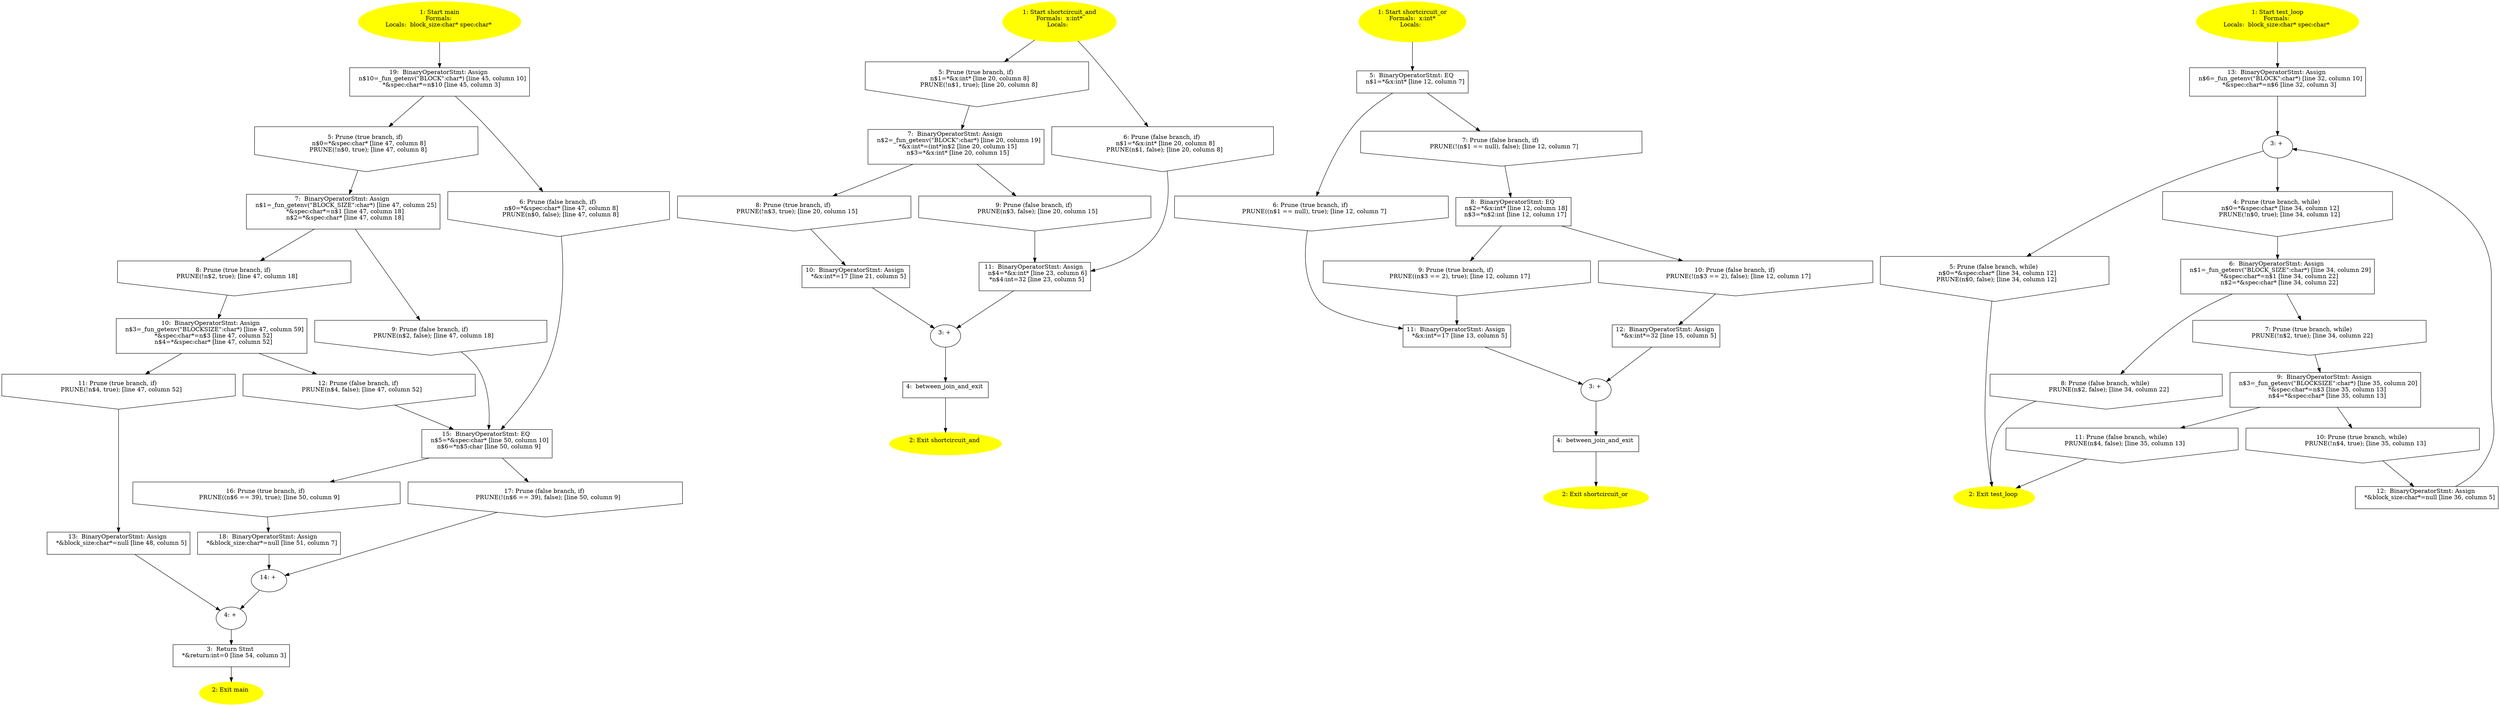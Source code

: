 /* @generated */
digraph cfg {
"main.fad58de7366495db_1" [label="1: Start main\nFormals: \nLocals:  block_size:char* spec:char* \n  " color=yellow style=filled]
	

	 "main.fad58de7366495db_1" -> "main.fad58de7366495db_19" ;
"main.fad58de7366495db_2" [label="2: Exit main \n  " color=yellow style=filled]
	

"main.fad58de7366495db_3" [label="3:  Return Stmt \n   *&return:int=0 [line 54, column 3]\n " shape="box"]
	

	 "main.fad58de7366495db_3" -> "main.fad58de7366495db_2" ;
"main.fad58de7366495db_4" [label="4: + \n  " ]
	

	 "main.fad58de7366495db_4" -> "main.fad58de7366495db_3" ;
"main.fad58de7366495db_5" [label="5: Prune (true branch, if) \n   n$0=*&spec:char* [line 47, column 8]\n  PRUNE(!n$0, true); [line 47, column 8]\n " shape="invhouse"]
	

	 "main.fad58de7366495db_5" -> "main.fad58de7366495db_7" ;
"main.fad58de7366495db_6" [label="6: Prune (false branch, if) \n   n$0=*&spec:char* [line 47, column 8]\n  PRUNE(n$0, false); [line 47, column 8]\n " shape="invhouse"]
	

	 "main.fad58de7366495db_6" -> "main.fad58de7366495db_15" ;
"main.fad58de7366495db_7" [label="7:  BinaryOperatorStmt: Assign \n   n$1=_fun_getenv(\"BLOCK_SIZE\":char*) [line 47, column 25]\n  *&spec:char*=n$1 [line 47, column 18]\n  n$2=*&spec:char* [line 47, column 18]\n " shape="box"]
	

	 "main.fad58de7366495db_7" -> "main.fad58de7366495db_8" ;
	 "main.fad58de7366495db_7" -> "main.fad58de7366495db_9" ;
"main.fad58de7366495db_8" [label="8: Prune (true branch, if) \n   PRUNE(!n$2, true); [line 47, column 18]\n " shape="invhouse"]
	

	 "main.fad58de7366495db_8" -> "main.fad58de7366495db_10" ;
"main.fad58de7366495db_9" [label="9: Prune (false branch, if) \n   PRUNE(n$2, false); [line 47, column 18]\n " shape="invhouse"]
	

	 "main.fad58de7366495db_9" -> "main.fad58de7366495db_15" ;
"main.fad58de7366495db_10" [label="10:  BinaryOperatorStmt: Assign \n   n$3=_fun_getenv(\"BLOCKSIZE\":char*) [line 47, column 59]\n  *&spec:char*=n$3 [line 47, column 52]\n  n$4=*&spec:char* [line 47, column 52]\n " shape="box"]
	

	 "main.fad58de7366495db_10" -> "main.fad58de7366495db_11" ;
	 "main.fad58de7366495db_10" -> "main.fad58de7366495db_12" ;
"main.fad58de7366495db_11" [label="11: Prune (true branch, if) \n   PRUNE(!n$4, true); [line 47, column 52]\n " shape="invhouse"]
	

	 "main.fad58de7366495db_11" -> "main.fad58de7366495db_13" ;
"main.fad58de7366495db_12" [label="12: Prune (false branch, if) \n   PRUNE(n$4, false); [line 47, column 52]\n " shape="invhouse"]
	

	 "main.fad58de7366495db_12" -> "main.fad58de7366495db_15" ;
"main.fad58de7366495db_13" [label="13:  BinaryOperatorStmt: Assign \n   *&block_size:char*=null [line 48, column 5]\n " shape="box"]
	

	 "main.fad58de7366495db_13" -> "main.fad58de7366495db_4" ;
"main.fad58de7366495db_14" [label="14: + \n  " ]
	

	 "main.fad58de7366495db_14" -> "main.fad58de7366495db_4" ;
"main.fad58de7366495db_15" [label="15:  BinaryOperatorStmt: EQ \n   n$5=*&spec:char* [line 50, column 10]\n  n$6=*n$5:char [line 50, column 9]\n " shape="box"]
	

	 "main.fad58de7366495db_15" -> "main.fad58de7366495db_16" ;
	 "main.fad58de7366495db_15" -> "main.fad58de7366495db_17" ;
"main.fad58de7366495db_16" [label="16: Prune (true branch, if) \n   PRUNE((n$6 == 39), true); [line 50, column 9]\n " shape="invhouse"]
	

	 "main.fad58de7366495db_16" -> "main.fad58de7366495db_18" ;
"main.fad58de7366495db_17" [label="17: Prune (false branch, if) \n   PRUNE(!(n$6 == 39), false); [line 50, column 9]\n " shape="invhouse"]
	

	 "main.fad58de7366495db_17" -> "main.fad58de7366495db_14" ;
"main.fad58de7366495db_18" [label="18:  BinaryOperatorStmt: Assign \n   *&block_size:char*=null [line 51, column 7]\n " shape="box"]
	

	 "main.fad58de7366495db_18" -> "main.fad58de7366495db_14" ;
"main.fad58de7366495db_19" [label="19:  BinaryOperatorStmt: Assign \n   n$10=_fun_getenv(\"BLOCK\":char*) [line 45, column 10]\n  *&spec:char*=n$10 [line 45, column 3]\n " shape="box"]
	

	 "main.fad58de7366495db_19" -> "main.fad58de7366495db_5" ;
	 "main.fad58de7366495db_19" -> "main.fad58de7366495db_6" ;
"shortcircuit_and.10f9635d805ff3bd_1" [label="1: Start shortcircuit_and\nFormals:  x:int*\nLocals:  \n  " color=yellow style=filled]
	

	 "shortcircuit_and.10f9635d805ff3bd_1" -> "shortcircuit_and.10f9635d805ff3bd_5" ;
	 "shortcircuit_and.10f9635d805ff3bd_1" -> "shortcircuit_and.10f9635d805ff3bd_6" ;
"shortcircuit_and.10f9635d805ff3bd_2" [label="2: Exit shortcircuit_and \n  " color=yellow style=filled]
	

"shortcircuit_and.10f9635d805ff3bd_3" [label="3: + \n  " ]
	

	 "shortcircuit_and.10f9635d805ff3bd_3" -> "shortcircuit_and.10f9635d805ff3bd_4" ;
"shortcircuit_and.10f9635d805ff3bd_4" [label="4:  between_join_and_exit \n  " shape="box"]
	

	 "shortcircuit_and.10f9635d805ff3bd_4" -> "shortcircuit_and.10f9635d805ff3bd_2" ;
"shortcircuit_and.10f9635d805ff3bd_5" [label="5: Prune (true branch, if) \n   n$1=*&x:int* [line 20, column 8]\n  PRUNE(!n$1, true); [line 20, column 8]\n " shape="invhouse"]
	

	 "shortcircuit_and.10f9635d805ff3bd_5" -> "shortcircuit_and.10f9635d805ff3bd_7" ;
"shortcircuit_and.10f9635d805ff3bd_6" [label="6: Prune (false branch, if) \n   n$1=*&x:int* [line 20, column 8]\n  PRUNE(n$1, false); [line 20, column 8]\n " shape="invhouse"]
	

	 "shortcircuit_and.10f9635d805ff3bd_6" -> "shortcircuit_and.10f9635d805ff3bd_11" ;
"shortcircuit_and.10f9635d805ff3bd_7" [label="7:  BinaryOperatorStmt: Assign \n   n$2=_fun_getenv(\"BLOCK\":char*) [line 20, column 19]\n  *&x:int*=(int*)n$2 [line 20, column 15]\n  n$3=*&x:int* [line 20, column 15]\n " shape="box"]
	

	 "shortcircuit_and.10f9635d805ff3bd_7" -> "shortcircuit_and.10f9635d805ff3bd_8" ;
	 "shortcircuit_and.10f9635d805ff3bd_7" -> "shortcircuit_and.10f9635d805ff3bd_9" ;
"shortcircuit_and.10f9635d805ff3bd_8" [label="8: Prune (true branch, if) \n   PRUNE(!n$3, true); [line 20, column 15]\n " shape="invhouse"]
	

	 "shortcircuit_and.10f9635d805ff3bd_8" -> "shortcircuit_and.10f9635d805ff3bd_10" ;
"shortcircuit_and.10f9635d805ff3bd_9" [label="9: Prune (false branch, if) \n   PRUNE(n$3, false); [line 20, column 15]\n " shape="invhouse"]
	

	 "shortcircuit_and.10f9635d805ff3bd_9" -> "shortcircuit_and.10f9635d805ff3bd_11" ;
"shortcircuit_and.10f9635d805ff3bd_10" [label="10:  BinaryOperatorStmt: Assign \n   *&x:int*=17 [line 21, column 5]\n " shape="box"]
	

	 "shortcircuit_and.10f9635d805ff3bd_10" -> "shortcircuit_and.10f9635d805ff3bd_3" ;
"shortcircuit_and.10f9635d805ff3bd_11" [label="11:  BinaryOperatorStmt: Assign \n   n$4=*&x:int* [line 23, column 6]\n  *n$4:int=32 [line 23, column 5]\n " shape="box"]
	

	 "shortcircuit_and.10f9635d805ff3bd_11" -> "shortcircuit_and.10f9635d805ff3bd_3" ;
"shortcircuit_or.5845fe75b89f8af7_1" [label="1: Start shortcircuit_or\nFormals:  x:int*\nLocals:  \n  " color=yellow style=filled]
	

	 "shortcircuit_or.5845fe75b89f8af7_1" -> "shortcircuit_or.5845fe75b89f8af7_5" ;
"shortcircuit_or.5845fe75b89f8af7_2" [label="2: Exit shortcircuit_or \n  " color=yellow style=filled]
	

"shortcircuit_or.5845fe75b89f8af7_3" [label="3: + \n  " ]
	

	 "shortcircuit_or.5845fe75b89f8af7_3" -> "shortcircuit_or.5845fe75b89f8af7_4" ;
"shortcircuit_or.5845fe75b89f8af7_4" [label="4:  between_join_and_exit \n  " shape="box"]
	

	 "shortcircuit_or.5845fe75b89f8af7_4" -> "shortcircuit_or.5845fe75b89f8af7_2" ;
"shortcircuit_or.5845fe75b89f8af7_5" [label="5:  BinaryOperatorStmt: EQ \n   n$1=*&x:int* [line 12, column 7]\n " shape="box"]
	

	 "shortcircuit_or.5845fe75b89f8af7_5" -> "shortcircuit_or.5845fe75b89f8af7_6" ;
	 "shortcircuit_or.5845fe75b89f8af7_5" -> "shortcircuit_or.5845fe75b89f8af7_7" ;
"shortcircuit_or.5845fe75b89f8af7_6" [label="6: Prune (true branch, if) \n   PRUNE((n$1 == null), true); [line 12, column 7]\n " shape="invhouse"]
	

	 "shortcircuit_or.5845fe75b89f8af7_6" -> "shortcircuit_or.5845fe75b89f8af7_11" ;
"shortcircuit_or.5845fe75b89f8af7_7" [label="7: Prune (false branch, if) \n   PRUNE(!(n$1 == null), false); [line 12, column 7]\n " shape="invhouse"]
	

	 "shortcircuit_or.5845fe75b89f8af7_7" -> "shortcircuit_or.5845fe75b89f8af7_8" ;
"shortcircuit_or.5845fe75b89f8af7_8" [label="8:  BinaryOperatorStmt: EQ \n   n$2=*&x:int* [line 12, column 18]\n  n$3=*n$2:int [line 12, column 17]\n " shape="box"]
	

	 "shortcircuit_or.5845fe75b89f8af7_8" -> "shortcircuit_or.5845fe75b89f8af7_9" ;
	 "shortcircuit_or.5845fe75b89f8af7_8" -> "shortcircuit_or.5845fe75b89f8af7_10" ;
"shortcircuit_or.5845fe75b89f8af7_9" [label="9: Prune (true branch, if) \n   PRUNE((n$3 == 2), true); [line 12, column 17]\n " shape="invhouse"]
	

	 "shortcircuit_or.5845fe75b89f8af7_9" -> "shortcircuit_or.5845fe75b89f8af7_11" ;
"shortcircuit_or.5845fe75b89f8af7_10" [label="10: Prune (false branch, if) \n   PRUNE(!(n$3 == 2), false); [line 12, column 17]\n " shape="invhouse"]
	

	 "shortcircuit_or.5845fe75b89f8af7_10" -> "shortcircuit_or.5845fe75b89f8af7_12" ;
"shortcircuit_or.5845fe75b89f8af7_11" [label="11:  BinaryOperatorStmt: Assign \n   *&x:int*=17 [line 13, column 5]\n " shape="box"]
	

	 "shortcircuit_or.5845fe75b89f8af7_11" -> "shortcircuit_or.5845fe75b89f8af7_3" ;
"shortcircuit_or.5845fe75b89f8af7_12" [label="12:  BinaryOperatorStmt: Assign \n   *&x:int*=32 [line 15, column 5]\n " shape="box"]
	

	 "shortcircuit_or.5845fe75b89f8af7_12" -> "shortcircuit_or.5845fe75b89f8af7_3" ;
"test_loop.254a9d372f8f4554_1" [label="1: Start test_loop\nFormals: \nLocals:  block_size:char* spec:char* \n  " color=yellow style=filled]
	

	 "test_loop.254a9d372f8f4554_1" -> "test_loop.254a9d372f8f4554_13" ;
"test_loop.254a9d372f8f4554_2" [label="2: Exit test_loop \n  " color=yellow style=filled]
	

"test_loop.254a9d372f8f4554_3" [label="3: + \n  " ]
	

	 "test_loop.254a9d372f8f4554_3" -> "test_loop.254a9d372f8f4554_4" ;
	 "test_loop.254a9d372f8f4554_3" -> "test_loop.254a9d372f8f4554_5" ;
"test_loop.254a9d372f8f4554_4" [label="4: Prune (true branch, while) \n   n$0=*&spec:char* [line 34, column 12]\n  PRUNE(!n$0, true); [line 34, column 12]\n " shape="invhouse"]
	

	 "test_loop.254a9d372f8f4554_4" -> "test_loop.254a9d372f8f4554_6" ;
"test_loop.254a9d372f8f4554_5" [label="5: Prune (false branch, while) \n   n$0=*&spec:char* [line 34, column 12]\n  PRUNE(n$0, false); [line 34, column 12]\n " shape="invhouse"]
	

	 "test_loop.254a9d372f8f4554_5" -> "test_loop.254a9d372f8f4554_2" ;
"test_loop.254a9d372f8f4554_6" [label="6:  BinaryOperatorStmt: Assign \n   n$1=_fun_getenv(\"BLOCK_SIZE\":char*) [line 34, column 29]\n  *&spec:char*=n$1 [line 34, column 22]\n  n$2=*&spec:char* [line 34, column 22]\n " shape="box"]
	

	 "test_loop.254a9d372f8f4554_6" -> "test_loop.254a9d372f8f4554_7" ;
	 "test_loop.254a9d372f8f4554_6" -> "test_loop.254a9d372f8f4554_8" ;
"test_loop.254a9d372f8f4554_7" [label="7: Prune (true branch, while) \n   PRUNE(!n$2, true); [line 34, column 22]\n " shape="invhouse"]
	

	 "test_loop.254a9d372f8f4554_7" -> "test_loop.254a9d372f8f4554_9" ;
"test_loop.254a9d372f8f4554_8" [label="8: Prune (false branch, while) \n   PRUNE(n$2, false); [line 34, column 22]\n " shape="invhouse"]
	

	 "test_loop.254a9d372f8f4554_8" -> "test_loop.254a9d372f8f4554_2" ;
"test_loop.254a9d372f8f4554_9" [label="9:  BinaryOperatorStmt: Assign \n   n$3=_fun_getenv(\"BLOCKSIZE\":char*) [line 35, column 20]\n  *&spec:char*=n$3 [line 35, column 13]\n  n$4=*&spec:char* [line 35, column 13]\n " shape="box"]
	

	 "test_loop.254a9d372f8f4554_9" -> "test_loop.254a9d372f8f4554_10" ;
	 "test_loop.254a9d372f8f4554_9" -> "test_loop.254a9d372f8f4554_11" ;
"test_loop.254a9d372f8f4554_10" [label="10: Prune (true branch, while) \n   PRUNE(!n$4, true); [line 35, column 13]\n " shape="invhouse"]
	

	 "test_loop.254a9d372f8f4554_10" -> "test_loop.254a9d372f8f4554_12" ;
"test_loop.254a9d372f8f4554_11" [label="11: Prune (false branch, while) \n   PRUNE(n$4, false); [line 35, column 13]\n " shape="invhouse"]
	

	 "test_loop.254a9d372f8f4554_11" -> "test_loop.254a9d372f8f4554_2" ;
"test_loop.254a9d372f8f4554_12" [label="12:  BinaryOperatorStmt: Assign \n   *&block_size:char*=null [line 36, column 5]\n " shape="box"]
	

	 "test_loop.254a9d372f8f4554_12" -> "test_loop.254a9d372f8f4554_3" ;
"test_loop.254a9d372f8f4554_13" [label="13:  BinaryOperatorStmt: Assign \n   n$6=_fun_getenv(\"BLOCK\":char*) [line 32, column 10]\n  *&spec:char*=n$6 [line 32, column 3]\n " shape="box"]
	

	 "test_loop.254a9d372f8f4554_13" -> "test_loop.254a9d372f8f4554_3" ;
}
